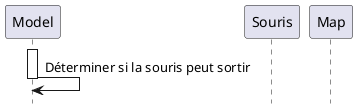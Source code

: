 @startuml

hide footbox

participant "Model" as app
participant "Souris" as souris
participant "Map" as map

activate app
    app -> app : Déterminer si la souris peut sortir
deactivate app

@enduml
